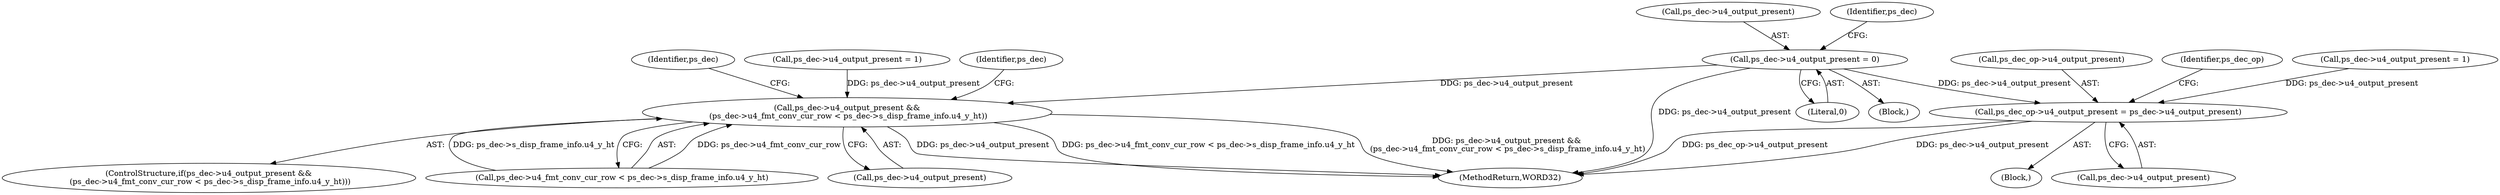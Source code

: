 digraph "0_Android_7109ce3f8f90a28ca9f0ee6e14f6ac5e414c62cf@pointer" {
"1000337" [label="(Call,ps_dec->u4_output_present = 0)"];
"1000798" [label="(Call,ps_dec_op->u4_output_present = ps_dec->u4_output_present)"];
"1002044" [label="(Call,ps_dec->u4_output_present &&\n (ps_dec->u4_fmt_conv_cur_row < ps_dec->s_disp_frame_info.u4_y_ht))"];
"1000341" [label="(Literal,0)"];
"1000712" [label="(Block,)"];
"1000338" [label="(Call,ps_dec->u4_output_present)"];
"1000799" [label="(Call,ps_dec_op->u4_output_present)"];
"1000807" [label="(Identifier,ps_dec_op)"];
"1002043" [label="(ControlStructure,if(ps_dec->u4_output_present &&\n (ps_dec->u4_fmt_conv_cur_row < ps_dec->s_disp_frame_info.u4_y_ht)))"];
"1002044" [label="(Call,ps_dec->u4_output_present &&\n (ps_dec->u4_fmt_conv_cur_row < ps_dec->s_disp_frame_info.u4_y_ht))"];
"1000802" [label="(Call,ps_dec->u4_output_present)"];
"1000764" [label="(Call,ps_dec->u4_output_present = 1)"];
"1000345" [label="(Identifier,ps_dec)"];
"1002091" [label="(Identifier,ps_dec)"];
"1002060" [label="(Identifier,ps_dec)"];
"1000337" [label="(Call,ps_dec->u4_output_present = 0)"];
"1002045" [label="(Call,ps_dec->u4_output_present)"];
"1002048" [label="(Call,ps_dec->u4_fmt_conv_cur_row < ps_dec->s_disp_frame_info.u4_y_ht)"];
"1000798" [label="(Call,ps_dec_op->u4_output_present = ps_dec->u4_output_present)"];
"1000151" [label="(Block,)"];
"1002160" [label="(MethodReturn,WORD32)"];
"1002035" [label="(Call,ps_dec->u4_output_present = 1)"];
"1000337" -> "1000151"  [label="AST: "];
"1000337" -> "1000341"  [label="CFG: "];
"1000338" -> "1000337"  [label="AST: "];
"1000341" -> "1000337"  [label="AST: "];
"1000345" -> "1000337"  [label="CFG: "];
"1000337" -> "1002160"  [label="DDG: ps_dec->u4_output_present"];
"1000337" -> "1000798"  [label="DDG: ps_dec->u4_output_present"];
"1000337" -> "1002044"  [label="DDG: ps_dec->u4_output_present"];
"1000798" -> "1000712"  [label="AST: "];
"1000798" -> "1000802"  [label="CFG: "];
"1000799" -> "1000798"  [label="AST: "];
"1000802" -> "1000798"  [label="AST: "];
"1000807" -> "1000798"  [label="CFG: "];
"1000798" -> "1002160"  [label="DDG: ps_dec->u4_output_present"];
"1000798" -> "1002160"  [label="DDG: ps_dec_op->u4_output_present"];
"1000764" -> "1000798"  [label="DDG: ps_dec->u4_output_present"];
"1002044" -> "1002043"  [label="AST: "];
"1002044" -> "1002045"  [label="CFG: "];
"1002044" -> "1002048"  [label="CFG: "];
"1002045" -> "1002044"  [label="AST: "];
"1002048" -> "1002044"  [label="AST: "];
"1002060" -> "1002044"  [label="CFG: "];
"1002091" -> "1002044"  [label="CFG: "];
"1002044" -> "1002160"  [label="DDG: ps_dec->u4_output_present"];
"1002044" -> "1002160"  [label="DDG: ps_dec->u4_fmt_conv_cur_row < ps_dec->s_disp_frame_info.u4_y_ht"];
"1002044" -> "1002160"  [label="DDG: ps_dec->u4_output_present &&\n (ps_dec->u4_fmt_conv_cur_row < ps_dec->s_disp_frame_info.u4_y_ht)"];
"1002035" -> "1002044"  [label="DDG: ps_dec->u4_output_present"];
"1002048" -> "1002044"  [label="DDG: ps_dec->u4_fmt_conv_cur_row"];
"1002048" -> "1002044"  [label="DDG: ps_dec->s_disp_frame_info.u4_y_ht"];
}
